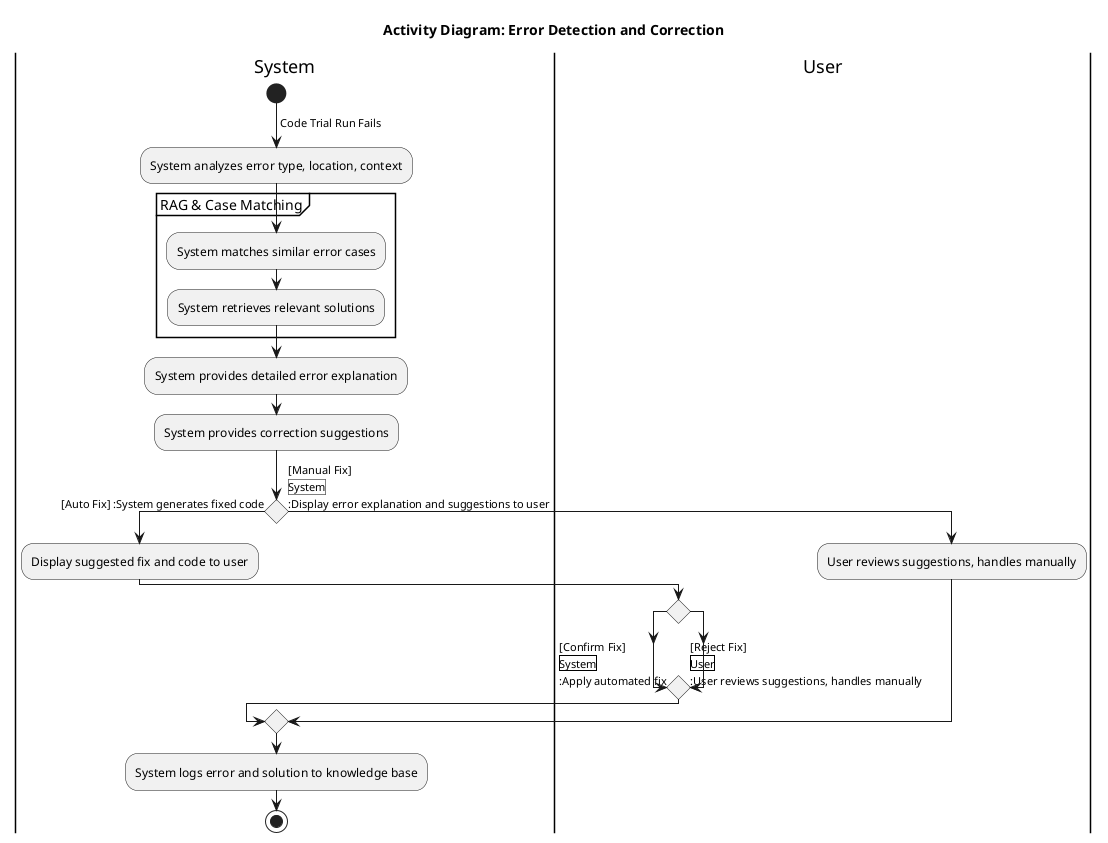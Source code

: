 @startuml
title Activity Diagram: Error Detection and Correction

|System|
start
-> Code Trial Run Fails;
:System analyzes error type, location, context;
partition RAG & Case Matching {
  :System matches similar error cases;
  :System retrieves relevant solutions;
}
:System provides detailed error explanation;
:System provides correction suggestions;
if () then
  ->[Auto Fix] :System generates fixed code;
  :Display suggested fix and code to user;
  
  |User|
  if () then
    ->[Confirm Fix] 
    |System|
    :Apply automated fix;
  else
    ->[Reject Fix] 
    |User|
    :User reviews suggestions, handles manually;
  endif
else
  ->[Manual Fix] 
  |System|
  :Display error explanation and suggestions to user;
  
  |User|
  :User reviews suggestions, handles manually;
endif

|System|
:System logs error and solution to knowledge base;
stop

@enduml